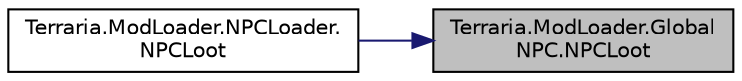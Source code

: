 digraph "Terraria.ModLoader.GlobalNPC.NPCLoot"
{
 // LATEX_PDF_SIZE
  edge [fontname="Helvetica",fontsize="10",labelfontname="Helvetica",labelfontsize="10"];
  node [fontname="Helvetica",fontsize="10",shape=record];
  rankdir="RL";
  Node1 [label="Terraria.ModLoader.Global\lNPC.NPCLoot",height=0.2,width=0.4,color="black", fillcolor="grey75", style="filled", fontcolor="black",tooltip="Allows you to make things happen when an NPC dies (for example, dropping items and setting ModWorld f..."];
  Node1 -> Node2 [dir="back",color="midnightblue",fontsize="10",style="solid",fontname="Helvetica"];
  Node2 [label="Terraria.ModLoader.NPCLoader.\lNPCLoot",height=0.2,width=0.4,color="black", fillcolor="white", style="filled",URL="$class_terraria_1_1_mod_loader_1_1_n_p_c_loader.html#ae0666ddae1d36f57746ef9cbe8849944",tooltip=" "];
}
